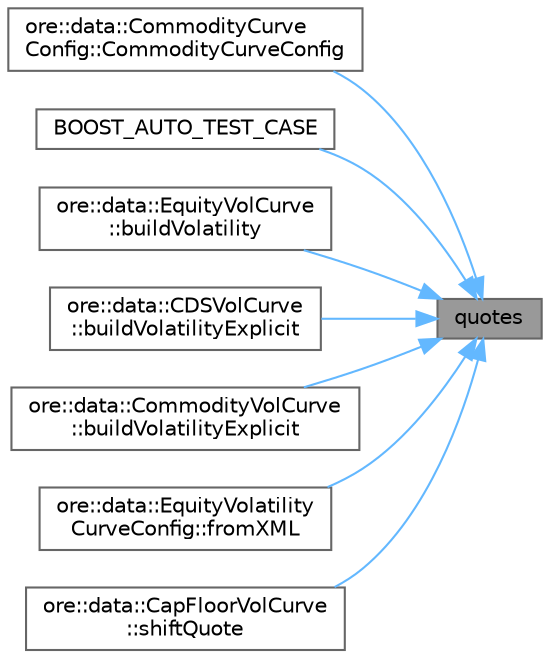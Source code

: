digraph "quotes"
{
 // INTERACTIVE_SVG=YES
 // LATEX_PDF_SIZE
  bgcolor="transparent";
  edge [fontname=Helvetica,fontsize=10,labelfontname=Helvetica,labelfontsize=10];
  node [fontname=Helvetica,fontsize=10,shape=box,height=0.2,width=0.4];
  rankdir="RL";
  Node1 [label="quotes",height=0.2,width=0.4,color="gray40", fillcolor="grey60", style="filled", fontcolor="black",tooltip="Return all the market quotes required for this config."];
  Node1 -> Node2 [dir="back",color="steelblue1",style="solid"];
  Node2 [label="ore::data::CommodityCurve\lConfig::CommodityCurveConfig",height=0.2,width=0.4,color="grey40", fillcolor="white", style="filled",URL="$classore_1_1data_1_1_commodity_curve_config.html#a06a1d9ada177ae7fb810719c23035258",tooltip="Detailed constructor for Direct commodity curve configuration."];
  Node1 -> Node3 [dir="back",color="steelblue1",style="solid"];
  Node3 [label="BOOST_AUTO_TEST_CASE",height=0.2,width=0.4,color="grey40", fillcolor="white", style="filled",URL="$test_2commoditycurveconfig_8cpp.html#a2bbd6f8c6c7ace5b1db02533d8db6242",tooltip=" "];
  Node1 -> Node4 [dir="back",color="steelblue1",style="solid"];
  Node4 [label="ore::data::EquityVolCurve\l::buildVolatility",height=0.2,width=0.4,color="grey40", fillcolor="white", style="filled",URL="$classore_1_1data_1_1_equity_vol_curve.html#afff043fce577f592f6a660001d412371",tooltip="Build a volatility surface from a collection of expiry and strike delta pairs."];
  Node1 -> Node5 [dir="back",color="steelblue1",style="solid"];
  Node5 [label="ore::data::CDSVolCurve\l::buildVolatilityExplicit",height=0.2,width=0.4,color="grey40", fillcolor="white", style="filled",URL="$classore_1_1data_1_1_c_d_s_vol_curve.html#abf9063cf911eff4726d27a47f0ed7271",tooltip=" "];
  Node1 -> Node6 [dir="back",color="steelblue1",style="solid"];
  Node6 [label="ore::data::CommodityVolCurve\l::buildVolatilityExplicit",height=0.2,width=0.4,color="grey40", fillcolor="white", style="filled",URL="$classore_1_1data_1_1_commodity_vol_curve.html#accbfc0352ecd2e4be852a0cc6238fbb5",tooltip=" "];
  Node1 -> Node7 [dir="back",color="steelblue1",style="solid"];
  Node7 [label="ore::data::EquityVolatility\lCurveConfig::fromXML",height=0.2,width=0.4,color="grey40", fillcolor="white", style="filled",URL="$classore_1_1data_1_1_equity_volatility_curve_config.html#a7741ae0fc924943de5bfe02928262eb7",tooltip=" "];
  Node1 -> Node8 [dir="back",color="steelblue1",style="solid"];
  Node8 [label="ore::data::CapFloorVolCurve\l::shiftQuote",height=0.2,width=0.4,color="grey40", fillcolor="white", style="filled",URL="$classore_1_1data_1_1_cap_floor_vol_curve.html#a035a09494a019bf91a7e48c09fc7d1d8",tooltip="Get a shift quote value from the configured quotes."];
}
